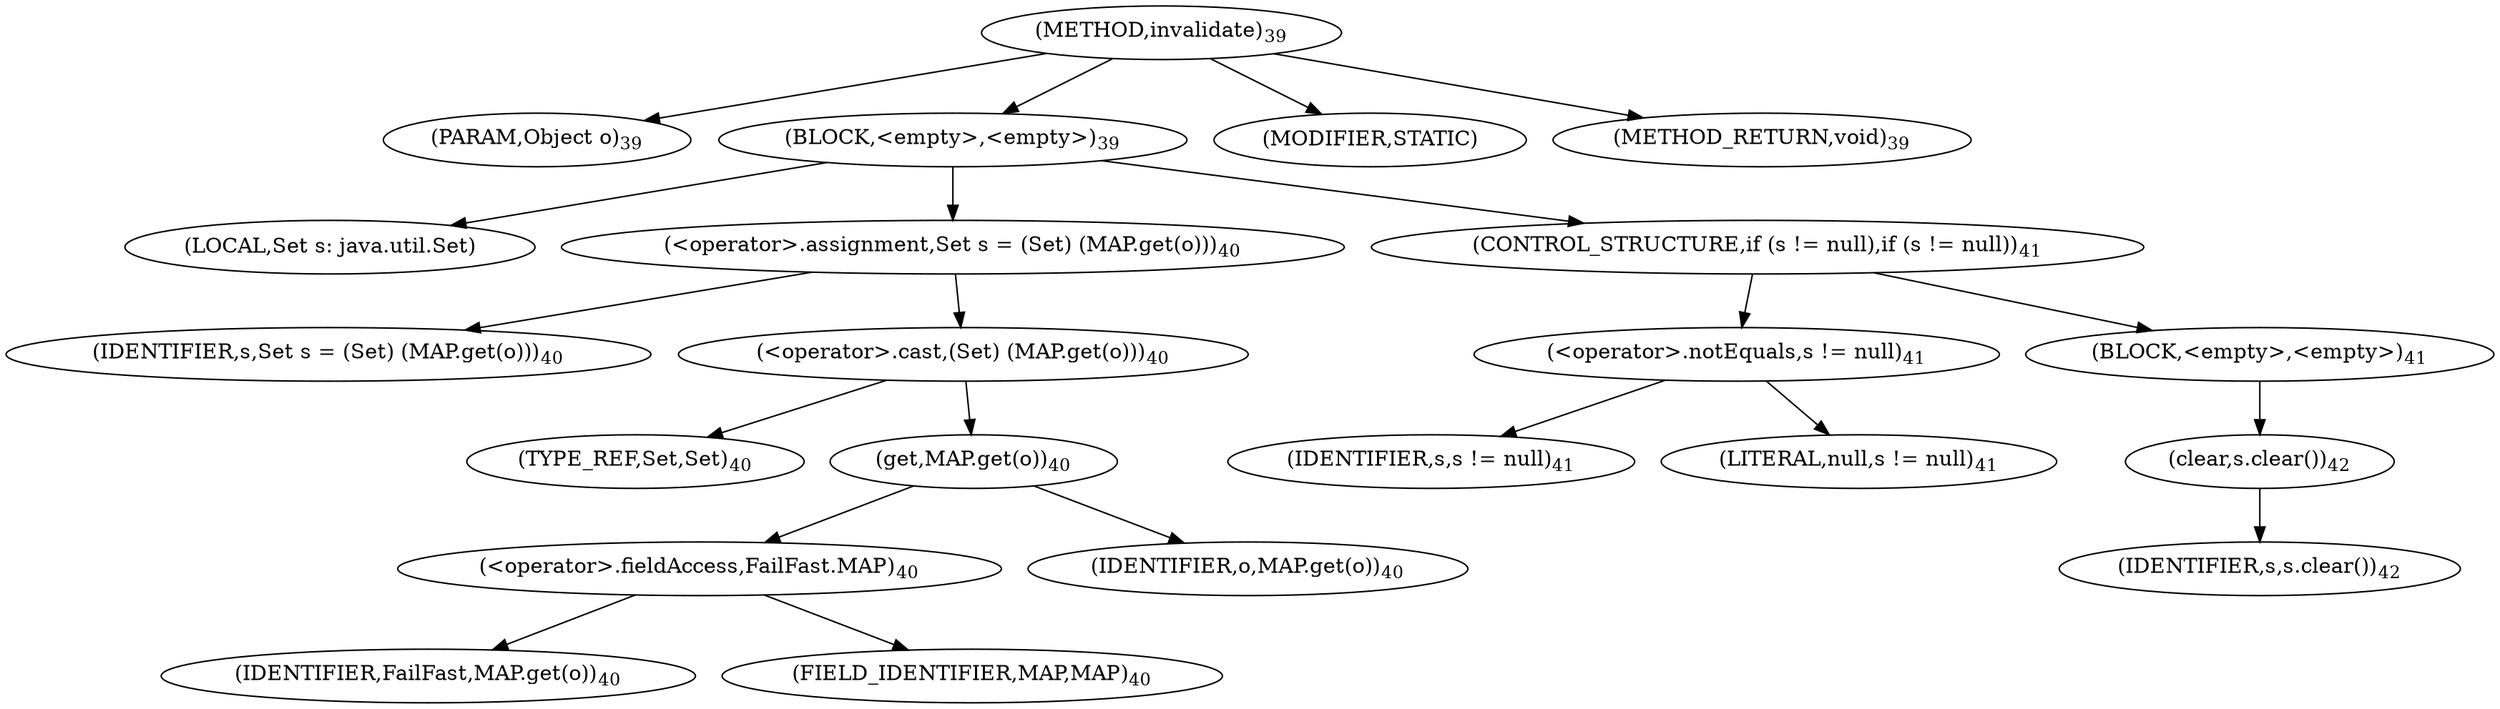 digraph "invalidate" {  
"34" [label = <(METHOD,invalidate)<SUB>39</SUB>> ]
"35" [label = <(PARAM,Object o)<SUB>39</SUB>> ]
"36" [label = <(BLOCK,&lt;empty&gt;,&lt;empty&gt;)<SUB>39</SUB>> ]
"37" [label = <(LOCAL,Set s: java.util.Set)> ]
"38" [label = <(&lt;operator&gt;.assignment,Set s = (Set) (MAP.get(o)))<SUB>40</SUB>> ]
"39" [label = <(IDENTIFIER,s,Set s = (Set) (MAP.get(o)))<SUB>40</SUB>> ]
"40" [label = <(&lt;operator&gt;.cast,(Set) (MAP.get(o)))<SUB>40</SUB>> ]
"41" [label = <(TYPE_REF,Set,Set)<SUB>40</SUB>> ]
"42" [label = <(get,MAP.get(o))<SUB>40</SUB>> ]
"43" [label = <(&lt;operator&gt;.fieldAccess,FailFast.MAP)<SUB>40</SUB>> ]
"44" [label = <(IDENTIFIER,FailFast,MAP.get(o))<SUB>40</SUB>> ]
"45" [label = <(FIELD_IDENTIFIER,MAP,MAP)<SUB>40</SUB>> ]
"46" [label = <(IDENTIFIER,o,MAP.get(o))<SUB>40</SUB>> ]
"47" [label = <(CONTROL_STRUCTURE,if (s != null),if (s != null))<SUB>41</SUB>> ]
"48" [label = <(&lt;operator&gt;.notEquals,s != null)<SUB>41</SUB>> ]
"49" [label = <(IDENTIFIER,s,s != null)<SUB>41</SUB>> ]
"50" [label = <(LITERAL,null,s != null)<SUB>41</SUB>> ]
"51" [label = <(BLOCK,&lt;empty&gt;,&lt;empty&gt;)<SUB>41</SUB>> ]
"52" [label = <(clear,s.clear())<SUB>42</SUB>> ]
"53" [label = <(IDENTIFIER,s,s.clear())<SUB>42</SUB>> ]
"54" [label = <(MODIFIER,STATIC)> ]
"55" [label = <(METHOD_RETURN,void)<SUB>39</SUB>> ]
  "34" -> "35" 
  "34" -> "36" 
  "34" -> "54" 
  "34" -> "55" 
  "36" -> "37" 
  "36" -> "38" 
  "36" -> "47" 
  "38" -> "39" 
  "38" -> "40" 
  "40" -> "41" 
  "40" -> "42" 
  "42" -> "43" 
  "42" -> "46" 
  "43" -> "44" 
  "43" -> "45" 
  "47" -> "48" 
  "47" -> "51" 
  "48" -> "49" 
  "48" -> "50" 
  "51" -> "52" 
  "52" -> "53" 
}
